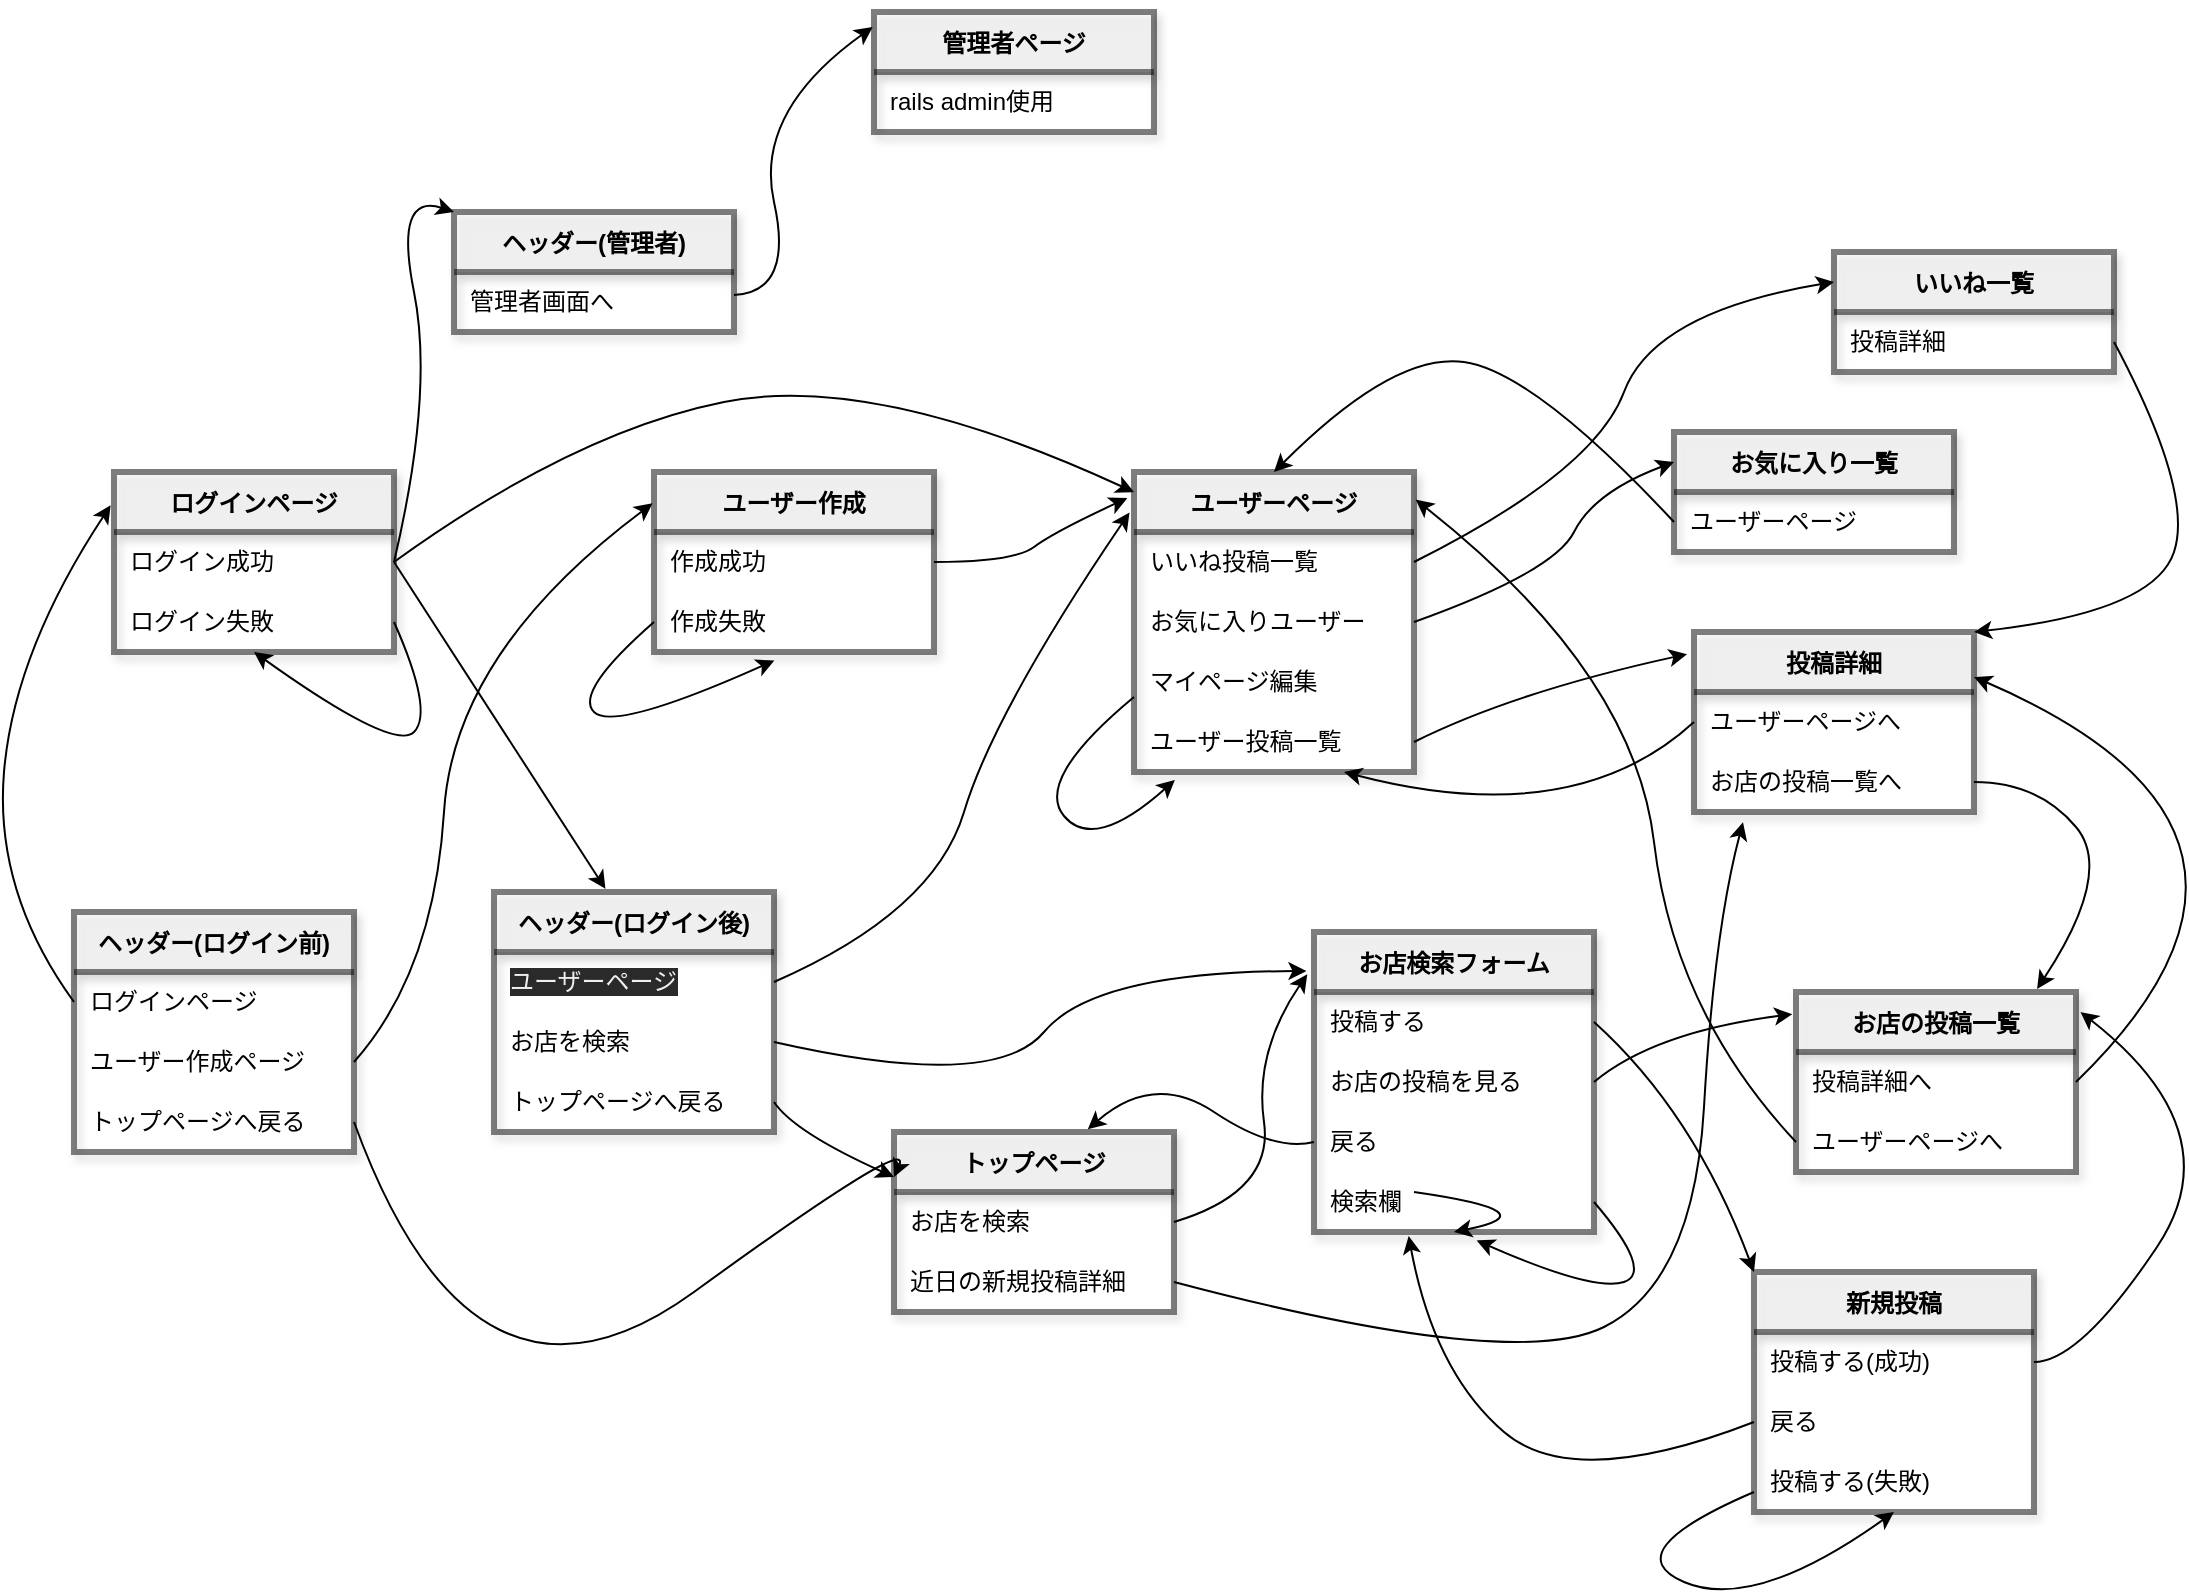 <mxfile>
    <diagram id="KDlteCoDvLKtCVD3Z4QJ" name="ページ1">
        <mxGraphModel dx="888" dy="1654" grid="1" gridSize="10" guides="1" tooltips="1" connect="1" arrows="1" fold="1" page="1" pageScale="1" pageWidth="827" pageHeight="1169" math="0" shadow="0">
            <root>
                <mxCell id="0"/>
                <mxCell id="1" parent="0"/>
                <mxCell id="116" value="トップページ" style="shape=table;startSize=30;container=1;collapsible=0;childLayout=tableLayout;fixedRows=1;rowLines=0;fontStyle=1;align=center;pointerEvents=1;shadow=1;strokeColor=default;strokeWidth=3;opacity=50;" parent="1" vertex="1">
                    <mxGeometry x="650" y="160" width="140" height="90" as="geometry"/>
                </mxCell>
                <mxCell id="227" style="shape=partialRectangle;html=1;whiteSpace=wrap;collapsible=0;dropTarget=0;pointerEvents=1;fillColor=none;top=0;left=0;bottom=0;right=0;points=[[0,0.5],[1,0.5]];portConstraint=eastwest;shadow=1;strokeColor=default;strokeWidth=3;opacity=50;" parent="116" vertex="1">
                    <mxGeometry y="30" width="140" height="30" as="geometry"/>
                </mxCell>
                <mxCell id="228" value="&lt;span&gt;お店を検索&lt;/span&gt;" style="shape=partialRectangle;html=1;whiteSpace=wrap;connectable=0;fillColor=none;top=0;left=0;bottom=0;right=0;align=left;spacingLeft=6;overflow=hidden;pointerEvents=1;shadow=1;strokeColor=default;strokeWidth=3;opacity=50;" parent="227" vertex="1">
                    <mxGeometry width="140" height="30" as="geometry">
                        <mxRectangle width="140" height="30" as="alternateBounds"/>
                    </mxGeometry>
                </mxCell>
                <mxCell id="123" value="" style="shape=partialRectangle;html=1;whiteSpace=wrap;collapsible=0;dropTarget=0;pointerEvents=1;fillColor=none;top=0;left=0;bottom=0;right=0;points=[[0,0.5],[1,0.5]];portConstraint=eastwest;shadow=1;strokeColor=default;strokeWidth=3;opacity=50;" parent="116" vertex="1">
                    <mxGeometry y="60" width="140" height="30" as="geometry"/>
                </mxCell>
                <mxCell id="125" value="近日の新規投稿詳細" style="shape=partialRectangle;html=1;whiteSpace=wrap;connectable=0;fillColor=none;top=0;left=0;bottom=0;right=0;align=left;spacingLeft=6;overflow=hidden;pointerEvents=1;shadow=1;strokeColor=default;strokeWidth=3;opacity=50;" parent="123" vertex="1">
                    <mxGeometry width="140" height="30" as="geometry">
                        <mxRectangle width="140" height="30" as="alternateBounds"/>
                    </mxGeometry>
                </mxCell>
                <mxCell id="158" value="ログインページ" style="shape=table;startSize=30;container=1;collapsible=0;childLayout=tableLayout;fixedRows=1;rowLines=0;fontStyle=1;align=center;pointerEvents=1;shadow=1;strokeColor=default;strokeWidth=3;opacity=50;" parent="1" vertex="1">
                    <mxGeometry x="260" y="-170" width="140" height="90" as="geometry"/>
                </mxCell>
                <mxCell id="159" value="" style="shape=partialRectangle;html=1;whiteSpace=wrap;collapsible=0;dropTarget=0;pointerEvents=1;fillColor=none;top=0;left=0;bottom=0;right=0;points=[[0,0.5],[1,0.5]];portConstraint=eastwest;shadow=1;strokeColor=default;strokeWidth=3;opacity=50;" parent="158" vertex="1">
                    <mxGeometry y="30" width="140" height="30" as="geometry"/>
                </mxCell>
                <mxCell id="160" value="ログイン成功" style="shape=partialRectangle;html=1;whiteSpace=wrap;connectable=0;fillColor=none;top=0;left=0;bottom=0;right=0;align=left;spacingLeft=6;overflow=hidden;pointerEvents=1;shadow=1;strokeColor=default;strokeWidth=3;perimeterSpacing=3;opacity=50;" parent="159" vertex="1">
                    <mxGeometry width="140" height="30" as="geometry">
                        <mxRectangle width="140" height="30" as="alternateBounds"/>
                    </mxGeometry>
                </mxCell>
                <mxCell id="161" value="" style="shape=partialRectangle;html=1;whiteSpace=wrap;collapsible=0;dropTarget=0;pointerEvents=1;fillColor=none;top=0;left=0;bottom=0;right=0;points=[[0,0.5],[1,0.5]];portConstraint=eastwest;shadow=1;strokeColor=default;strokeWidth=3;opacity=50;" parent="158" vertex="1">
                    <mxGeometry y="60" width="140" height="30" as="geometry"/>
                </mxCell>
                <mxCell id="162" value="ログイン失敗" style="shape=partialRectangle;html=1;whiteSpace=wrap;connectable=0;fillColor=none;top=0;left=0;bottom=0;right=0;align=left;spacingLeft=6;overflow=hidden;pointerEvents=1;shadow=1;strokeColor=default;strokeWidth=3;opacity=50;" parent="161" vertex="1">
                    <mxGeometry width="140" height="30" as="geometry">
                        <mxRectangle width="140" height="30" as="alternateBounds"/>
                    </mxGeometry>
                </mxCell>
                <mxCell id="217" value="" style="curved=1;endArrow=classic;html=1;entryX=0.5;entryY=1;entryDx=0;entryDy=0;exitX=1;exitY=0.5;exitDx=0;exitDy=0;" parent="158" source="161" target="158" edge="1">
                    <mxGeometry width="50" height="50" relative="1" as="geometry">
                        <mxPoint x="110" y="300" as="sourcePoint"/>
                        <mxPoint x="160" y="250" as="targetPoint"/>
                        <Array as="points">
                            <mxPoint x="160" y="120"/>
                            <mxPoint x="140" y="140"/>
                        </Array>
                    </mxGeometry>
                </mxCell>
                <mxCell id="167" value="ユーザー作成" style="shape=table;startSize=30;container=1;collapsible=0;childLayout=tableLayout;fixedRows=1;rowLines=0;fontStyle=1;align=center;pointerEvents=1;shadow=1;strokeColor=default;strokeWidth=3;opacity=50;" parent="1" vertex="1">
                    <mxGeometry x="530" y="-170" width="140" height="90" as="geometry"/>
                </mxCell>
                <mxCell id="168" value="" style="shape=partialRectangle;html=1;whiteSpace=wrap;collapsible=0;dropTarget=0;pointerEvents=1;fillColor=none;top=0;left=0;bottom=0;right=0;points=[[0,0.5],[1,0.5]];portConstraint=eastwest;shadow=1;strokeColor=default;strokeWidth=3;opacity=50;" parent="167" vertex="1">
                    <mxGeometry y="30" width="140" height="30" as="geometry"/>
                </mxCell>
                <mxCell id="169" value="作成成功" style="shape=partialRectangle;html=1;whiteSpace=wrap;connectable=0;fillColor=none;top=0;left=0;bottom=0;right=0;align=left;spacingLeft=6;overflow=hidden;pointerEvents=1;shadow=1;strokeColor=default;strokeWidth=3;perimeterSpacing=3;opacity=50;" parent="168" vertex="1">
                    <mxGeometry width="140" height="30" as="geometry">
                        <mxRectangle width="140" height="30" as="alternateBounds"/>
                    </mxGeometry>
                </mxCell>
                <mxCell id="170" value="" style="shape=partialRectangle;html=1;whiteSpace=wrap;collapsible=0;dropTarget=0;pointerEvents=1;fillColor=none;top=0;left=0;bottom=0;right=0;points=[[0,0.5],[1,0.5]];portConstraint=eastwest;shadow=1;strokeColor=default;strokeWidth=3;opacity=50;" parent="167" vertex="1">
                    <mxGeometry y="60" width="140" height="30" as="geometry"/>
                </mxCell>
                <mxCell id="171" value="作成失敗" style="shape=partialRectangle;html=1;whiteSpace=wrap;connectable=0;fillColor=none;top=0;left=0;bottom=0;right=0;align=left;spacingLeft=6;overflow=hidden;pointerEvents=1;shadow=1;strokeColor=default;strokeWidth=3;opacity=50;" parent="170" vertex="1">
                    <mxGeometry width="140" height="30" as="geometry">
                        <mxRectangle width="140" height="30" as="alternateBounds"/>
                    </mxGeometry>
                </mxCell>
                <mxCell id="218" value="" style="curved=1;endArrow=classic;html=1;exitX=0;exitY=0.5;exitDx=0;exitDy=0;entryX=0.43;entryY=1.141;entryDx=0;entryDy=0;entryPerimeter=0;" parent="167" source="170" target="170" edge="1">
                    <mxGeometry width="50" height="50" relative="1" as="geometry">
                        <mxPoint x="-200" y="75" as="sourcePoint"/>
                        <mxPoint x="80" y="100" as="targetPoint"/>
                        <Array as="points">
                            <mxPoint x="-40" y="110"/>
                            <mxPoint x="-20" y="130"/>
                        </Array>
                    </mxGeometry>
                </mxCell>
                <mxCell id="172" value="お店検索フォーム" style="shape=table;startSize=30;container=1;collapsible=0;childLayout=tableLayout;fixedRows=1;rowLines=0;fontStyle=1;align=center;pointerEvents=1;shadow=1;strokeColor=default;strokeWidth=3;opacity=50;" parent="1" vertex="1">
                    <mxGeometry x="860" y="60" width="140" height="150" as="geometry"/>
                </mxCell>
                <mxCell id="253" style="shape=partialRectangle;html=1;whiteSpace=wrap;collapsible=0;dropTarget=0;pointerEvents=1;fillColor=none;top=0;left=0;bottom=0;right=0;points=[[0,0.5],[1,0.5]];portConstraint=eastwest;shadow=1;strokeColor=default;strokeWidth=3;opacity=50;" parent="172" vertex="1">
                    <mxGeometry y="30" width="140" height="30" as="geometry"/>
                </mxCell>
                <mxCell id="254" value="投稿する" style="shape=partialRectangle;html=1;whiteSpace=wrap;connectable=0;fillColor=none;top=0;left=0;bottom=0;right=0;align=left;spacingLeft=6;overflow=hidden;pointerEvents=1;shadow=1;strokeColor=default;strokeWidth=3;perimeterSpacing=3;opacity=50;" parent="253" vertex="1">
                    <mxGeometry width="140" height="30" as="geometry">
                        <mxRectangle width="140" height="30" as="alternateBounds"/>
                    </mxGeometry>
                </mxCell>
                <mxCell id="173" value="" style="shape=partialRectangle;html=1;whiteSpace=wrap;collapsible=0;dropTarget=0;pointerEvents=1;fillColor=none;top=0;left=0;bottom=0;right=0;points=[[0,0.5],[1,0.5]];portConstraint=eastwest;shadow=1;strokeColor=default;strokeWidth=3;opacity=50;" parent="172" vertex="1">
                    <mxGeometry y="60" width="140" height="30" as="geometry"/>
                </mxCell>
                <mxCell id="174" value="お店の投稿を見る" style="shape=partialRectangle;html=1;whiteSpace=wrap;connectable=0;fillColor=none;top=0;left=0;bottom=0;right=0;align=left;spacingLeft=6;overflow=hidden;pointerEvents=1;shadow=1;strokeColor=default;strokeWidth=3;perimeterSpacing=3;opacity=50;" parent="173" vertex="1">
                    <mxGeometry width="140" height="30" as="geometry">
                        <mxRectangle width="140" height="30" as="alternateBounds"/>
                    </mxGeometry>
                </mxCell>
                <mxCell id="175" value="" style="shape=partialRectangle;html=1;whiteSpace=wrap;collapsible=0;dropTarget=0;pointerEvents=1;fillColor=none;top=0;left=0;bottom=0;right=0;points=[[0,0.5],[1,0.5]];portConstraint=eastwest;shadow=1;strokeColor=default;strokeWidth=3;opacity=50;" parent="172" vertex="1">
                    <mxGeometry y="90" width="140" height="30" as="geometry"/>
                </mxCell>
                <mxCell id="176" value="戻る" style="shape=partialRectangle;html=1;whiteSpace=wrap;connectable=0;fillColor=none;top=0;left=0;bottom=0;right=0;align=left;spacingLeft=6;overflow=hidden;pointerEvents=1;shadow=1;strokeColor=default;strokeWidth=3;opacity=50;" parent="175" vertex="1">
                    <mxGeometry width="140" height="30" as="geometry">
                        <mxRectangle width="140" height="30" as="alternateBounds"/>
                    </mxGeometry>
                </mxCell>
                <mxCell id="177" style="shape=partialRectangle;html=1;whiteSpace=wrap;collapsible=0;dropTarget=0;pointerEvents=1;fillColor=none;top=0;left=0;bottom=0;right=0;points=[[0,0.5],[1,0.5]];portConstraint=eastwest;shadow=1;strokeColor=default;strokeWidth=3;opacity=50;" parent="172" vertex="1">
                    <mxGeometry y="120" width="140" height="30" as="geometry"/>
                </mxCell>
                <mxCell id="178" value="検索欄" style="shape=partialRectangle;html=1;whiteSpace=wrap;connectable=0;fillColor=none;top=0;left=0;bottom=0;right=0;align=left;spacingLeft=6;overflow=hidden;pointerEvents=1;shadow=1;strokeColor=default;strokeWidth=3;opacity=50;" parent="177" vertex="1">
                    <mxGeometry width="140" height="30" as="geometry">
                        <mxRectangle width="140" height="30" as="alternateBounds"/>
                    </mxGeometry>
                </mxCell>
                <mxCell id="236" value="" style="curved=1;endArrow=classic;html=1;exitX=1;exitY=0.5;exitDx=0;exitDy=0;entryX=0.581;entryY=1.141;entryDx=0;entryDy=0;entryPerimeter=0;" parent="172" source="177" target="177" edge="1">
                    <mxGeometry width="50" height="50" relative="1" as="geometry">
                        <mxPoint x="100" y="200" as="sourcePoint"/>
                        <mxPoint x="150" y="150" as="targetPoint"/>
                        <Array as="points">
                            <mxPoint x="170" y="170"/>
                            <mxPoint x="140" y="180"/>
                        </Array>
                    </mxGeometry>
                </mxCell>
                <mxCell id="179" value="ヘッダー(ログイン前)" style="shape=table;startSize=30;container=1;collapsible=0;childLayout=tableLayout;fixedRows=1;rowLines=0;fontStyle=1;align=center;pointerEvents=1;shadow=1;strokeColor=default;strokeWidth=3;opacity=50;" parent="1" vertex="1">
                    <mxGeometry x="240" y="50" width="140" height="120" as="geometry"/>
                </mxCell>
                <mxCell id="180" value="" style="shape=partialRectangle;html=1;whiteSpace=wrap;collapsible=0;dropTarget=0;pointerEvents=1;fillColor=none;top=0;left=0;bottom=0;right=0;points=[[0,0.5],[1,0.5]];portConstraint=eastwest;shadow=1;strokeColor=default;strokeWidth=3;opacity=50;" parent="179" vertex="1">
                    <mxGeometry y="30" width="140" height="30" as="geometry"/>
                </mxCell>
                <mxCell id="181" value="ログインページ" style="shape=partialRectangle;html=1;whiteSpace=wrap;connectable=0;fillColor=none;top=0;left=0;bottom=0;right=0;align=left;spacingLeft=6;overflow=hidden;pointerEvents=1;shadow=1;strokeColor=default;strokeWidth=3;perimeterSpacing=3;opacity=50;" parent="180" vertex="1">
                    <mxGeometry width="140" height="30" as="geometry">
                        <mxRectangle width="140" height="30" as="alternateBounds"/>
                    </mxGeometry>
                </mxCell>
                <mxCell id="182" value="" style="shape=partialRectangle;html=1;whiteSpace=wrap;collapsible=0;dropTarget=0;pointerEvents=1;fillColor=none;top=0;left=0;bottom=0;right=0;points=[[0,0.5],[1,0.5]];portConstraint=eastwest;shadow=1;strokeColor=default;strokeWidth=3;opacity=50;" parent="179" vertex="1">
                    <mxGeometry y="60" width="140" height="30" as="geometry"/>
                </mxCell>
                <mxCell id="183" value="ユーザー作成ページ" style="shape=partialRectangle;html=1;whiteSpace=wrap;connectable=0;fillColor=none;top=0;left=0;bottom=0;right=0;align=left;spacingLeft=6;overflow=hidden;pointerEvents=1;shadow=1;strokeColor=default;strokeWidth=3;opacity=50;" parent="182" vertex="1">
                    <mxGeometry width="140" height="30" as="geometry">
                        <mxRectangle width="140" height="30" as="alternateBounds"/>
                    </mxGeometry>
                </mxCell>
                <mxCell id="188" style="shape=partialRectangle;html=1;whiteSpace=wrap;collapsible=0;dropTarget=0;pointerEvents=1;fillColor=none;top=0;left=0;bottom=0;right=0;points=[[0,0.5],[1,0.5]];portConstraint=eastwest;shadow=1;strokeColor=default;strokeWidth=3;opacity=50;" parent="179" vertex="1">
                    <mxGeometry y="90" width="140" height="30" as="geometry"/>
                </mxCell>
                <mxCell id="189" value="トップページへ戻る" style="shape=partialRectangle;html=1;whiteSpace=wrap;connectable=0;fillColor=none;top=0;left=0;bottom=0;right=0;align=left;spacingLeft=6;overflow=hidden;pointerEvents=1;shadow=1;strokeColor=default;strokeWidth=3;opacity=50;" parent="188" vertex="1">
                    <mxGeometry width="140" height="30" as="geometry">
                        <mxRectangle width="140" height="30" as="alternateBounds"/>
                    </mxGeometry>
                </mxCell>
                <mxCell id="195" value="ヘッダー(ログイン後)" style="shape=table;startSize=30;container=1;collapsible=0;childLayout=tableLayout;fixedRows=1;rowLines=0;fontStyle=1;align=center;pointerEvents=1;shadow=1;strokeColor=default;strokeWidth=3;opacity=50;" parent="1" vertex="1">
                    <mxGeometry x="450" y="40" width="140" height="120" as="geometry"/>
                </mxCell>
                <mxCell id="230" style="shape=partialRectangle;html=1;whiteSpace=wrap;collapsible=0;dropTarget=0;pointerEvents=1;fillColor=none;top=0;left=0;bottom=0;right=0;points=[[0,0.5],[1,0.5]];portConstraint=eastwest;shadow=1;strokeColor=default;strokeWidth=3;opacity=50;" parent="195" vertex="1">
                    <mxGeometry y="30" width="140" height="30" as="geometry"/>
                </mxCell>
                <mxCell id="231" value="&lt;meta charset=&quot;utf-8&quot;&gt;&lt;span style=&quot;color: rgb(240, 240, 240); font-family: helvetica; font-size: 12px; font-style: normal; font-weight: 400; letter-spacing: normal; text-align: left; text-indent: 0px; text-transform: none; word-spacing: 0px; background-color: rgb(42, 42, 42); display: inline; float: none;&quot;&gt;ユーザーページ&lt;/span&gt;" style="shape=partialRectangle;html=1;whiteSpace=wrap;connectable=0;fillColor=none;top=0;left=0;bottom=0;right=0;align=left;spacingLeft=6;overflow=hidden;pointerEvents=1;shadow=1;strokeColor=default;strokeWidth=3;perimeterSpacing=3;opacity=50;" parent="230" vertex="1">
                    <mxGeometry width="140" height="30" as="geometry">
                        <mxRectangle width="140" height="30" as="alternateBounds"/>
                    </mxGeometry>
                </mxCell>
                <mxCell id="196" value="" style="shape=partialRectangle;html=1;whiteSpace=wrap;collapsible=0;dropTarget=0;pointerEvents=1;fillColor=none;top=0;left=0;bottom=0;right=0;points=[[0,0.5],[1,0.5]];portConstraint=eastwest;shadow=1;strokeColor=default;strokeWidth=3;opacity=50;" parent="195" vertex="1">
                    <mxGeometry y="60" width="140" height="30" as="geometry"/>
                </mxCell>
                <mxCell id="197" value="お店を検索" style="shape=partialRectangle;html=1;whiteSpace=wrap;connectable=0;fillColor=none;top=0;left=0;bottom=0;right=0;align=left;spacingLeft=6;overflow=hidden;pointerEvents=1;shadow=1;strokeColor=default;strokeWidth=3;perimeterSpacing=3;opacity=50;" parent="196" vertex="1">
                    <mxGeometry width="140" height="30" as="geometry">
                        <mxRectangle width="140" height="30" as="alternateBounds"/>
                    </mxGeometry>
                </mxCell>
                <mxCell id="200" style="shape=partialRectangle;html=1;whiteSpace=wrap;collapsible=0;dropTarget=0;pointerEvents=1;fillColor=none;top=0;left=0;bottom=0;right=0;points=[[0,0.5],[1,0.5]];portConstraint=eastwest;shadow=1;strokeColor=default;strokeWidth=3;opacity=50;" parent="195" vertex="1">
                    <mxGeometry y="90" width="140" height="30" as="geometry"/>
                </mxCell>
                <mxCell id="201" value="トップページへ戻る" style="shape=partialRectangle;html=1;whiteSpace=wrap;connectable=0;fillColor=none;top=0;left=0;bottom=0;right=0;align=left;spacingLeft=6;overflow=hidden;pointerEvents=1;shadow=1;strokeColor=default;strokeWidth=3;opacity=50;" parent="200" vertex="1">
                    <mxGeometry width="140" height="30" as="geometry">
                        <mxRectangle width="140" height="30" as="alternateBounds"/>
                    </mxGeometry>
                </mxCell>
                <mxCell id="202" value="ヘッダー(管理者)" style="shape=table;startSize=30;container=1;collapsible=0;childLayout=tableLayout;fixedRows=1;rowLines=0;fontStyle=1;align=center;pointerEvents=1;shadow=1;strokeColor=default;strokeWidth=3;opacity=50;" parent="1" vertex="1">
                    <mxGeometry x="430" y="-300" width="140" height="60" as="geometry"/>
                </mxCell>
                <mxCell id="203" value="" style="shape=partialRectangle;html=1;whiteSpace=wrap;collapsible=0;dropTarget=0;pointerEvents=1;fillColor=none;top=0;left=0;bottom=0;right=0;points=[[0,0.5],[1,0.5]];portConstraint=eastwest;shadow=1;strokeColor=default;strokeWidth=3;opacity=50;" parent="202" vertex="1">
                    <mxGeometry y="30" width="140" height="30" as="geometry"/>
                </mxCell>
                <mxCell id="204" value="管理者画面へ" style="shape=partialRectangle;html=1;whiteSpace=wrap;connectable=0;fillColor=none;top=0;left=0;bottom=0;right=0;align=left;spacingLeft=6;overflow=hidden;pointerEvents=1;shadow=1;strokeColor=default;strokeWidth=3;perimeterSpacing=3;opacity=50;" parent="203" vertex="1">
                    <mxGeometry width="140" height="30" as="geometry">
                        <mxRectangle width="140" height="30" as="alternateBounds"/>
                    </mxGeometry>
                </mxCell>
                <mxCell id="214" value="" style="curved=1;endArrow=classic;html=1;exitX=0;exitY=0.5;exitDx=0;exitDy=0;entryX=-0.012;entryY=0.185;entryDx=0;entryDy=0;entryPerimeter=0;" parent="1" source="180" target="158" edge="1">
                    <mxGeometry width="50" height="50" relative="1" as="geometry">
                        <mxPoint x="370" y="130" as="sourcePoint"/>
                        <mxPoint x="420" y="80" as="targetPoint"/>
                        <Array as="points">
                            <mxPoint x="200" y="40"/>
                            <mxPoint x="210" y="-80"/>
                        </Array>
                    </mxGeometry>
                </mxCell>
                <mxCell id="215" value="" style="curved=1;endArrow=classic;html=1;exitX=1;exitY=0.5;exitDx=0;exitDy=0;entryX=-0.005;entryY=0.174;entryDx=0;entryDy=0;entryPerimeter=0;" parent="1" source="182" target="167" edge="1">
                    <mxGeometry width="50" height="50" relative="1" as="geometry">
                        <mxPoint x="370" y="130" as="sourcePoint"/>
                        <mxPoint x="420" y="80" as="targetPoint"/>
                        <Array as="points">
                            <mxPoint x="420" y="80"/>
                            <mxPoint x="430" y="-80"/>
                        </Array>
                    </mxGeometry>
                </mxCell>
                <mxCell id="216" value="" style="curved=1;endArrow=classic;html=1;exitX=1;exitY=0.5;exitDx=0;exitDy=0;entryX=0;entryY=0.067;entryDx=0;entryDy=0;entryPerimeter=0;" parent="1" source="158" target="237" edge="1">
                    <mxGeometry width="50" height="50" relative="1" as="geometry">
                        <mxPoint x="370" y="130" as="sourcePoint"/>
                        <mxPoint x="520" y="30" as="targetPoint"/>
                        <Array as="points">
                            <mxPoint x="490" y="-190"/>
                            <mxPoint x="640" y="-220"/>
                        </Array>
                    </mxGeometry>
                </mxCell>
                <mxCell id="219" value="" style="curved=1;endArrow=classic;html=1;exitX=1;exitY=0.5;exitDx=0;exitDy=0;entryX=0;entryY=0.25;entryDx=0;entryDy=0;" parent="1" source="188" target="116" edge="1">
                    <mxGeometry width="50" height="50" relative="1" as="geometry">
                        <mxPoint x="600" y="120" as="sourcePoint"/>
                        <mxPoint x="650" y="70" as="targetPoint"/>
                        <Array as="points">
                            <mxPoint x="440" y="320"/>
                            <mxPoint x="660" y="160"/>
                        </Array>
                    </mxGeometry>
                </mxCell>
                <mxCell id="220" value="" style="curved=1;endArrow=classic;html=1;exitX=1;exitY=0.5;exitDx=0;exitDy=0;entryX=0;entryY=0.25;entryDx=0;entryDy=0;" parent="1" source="200" target="116" edge="1">
                    <mxGeometry width="50" height="50" relative="1" as="geometry">
                        <mxPoint x="690" y="120" as="sourcePoint"/>
                        <mxPoint x="740" y="70" as="targetPoint"/>
                        <Array as="points">
                            <mxPoint x="600" y="160"/>
                        </Array>
                    </mxGeometry>
                </mxCell>
                <mxCell id="221" value="" style="curved=1;endArrow=classic;html=1;exitX=1;exitY=0.5;exitDx=0;exitDy=0;entryX=0;entryY=0;entryDx=0;entryDy=0;" parent="1" source="158" target="202" edge="1">
                    <mxGeometry width="50" height="50" relative="1" as="geometry">
                        <mxPoint x="760" y="-190" as="sourcePoint"/>
                        <mxPoint x="810" y="-240" as="targetPoint"/>
                        <Array as="points">
                            <mxPoint x="420" y="-210"/>
                            <mxPoint x="400" y="-310"/>
                        </Array>
                    </mxGeometry>
                </mxCell>
                <mxCell id="223" value="" style="curved=1;endArrow=classic;html=1;entryX=0.5;entryY=1;entryDx=0;entryDy=0;exitX=1;exitY=0.5;exitDx=0;exitDy=0;" parent="1" target="172" edge="1">
                    <mxGeometry width="50" height="50" relative="1" as="geometry">
                        <mxPoint x="910" y="190" as="sourcePoint"/>
                        <mxPoint x="850" y="180" as="targetPoint"/>
                        <Array as="points">
                            <mxPoint x="980" y="200"/>
                        </Array>
                    </mxGeometry>
                </mxCell>
                <mxCell id="233" value="" style="curved=1;endArrow=classic;html=1;exitX=1;exitY=0.5;exitDx=0;exitDy=0;entryX=-0.027;entryY=0.13;entryDx=0;entryDy=0;entryPerimeter=0;" parent="1" source="196" target="172" edge="1">
                    <mxGeometry width="50" height="50" relative="1" as="geometry">
                        <mxPoint x="630" y="160" as="sourcePoint"/>
                        <mxPoint x="680" y="110" as="targetPoint"/>
                        <Array as="points">
                            <mxPoint x="700" y="140"/>
                            <mxPoint x="750" y="80"/>
                        </Array>
                    </mxGeometry>
                </mxCell>
                <mxCell id="235" value="" style="curved=1;endArrow=classic;html=1;exitX=1;exitY=0.5;exitDx=0;exitDy=0;entryX=-0.024;entryY=0.141;entryDx=0;entryDy=0;entryPerimeter=0;" parent="1" source="116" target="172" edge="1">
                    <mxGeometry width="50" height="50" relative="1" as="geometry">
                        <mxPoint x="900" y="160" as="sourcePoint"/>
                        <mxPoint x="950" y="110" as="targetPoint"/>
                        <Array as="points">
                            <mxPoint x="840" y="190"/>
                            <mxPoint x="830" y="120"/>
                        </Array>
                    </mxGeometry>
                </mxCell>
                <mxCell id="237" value="ユーザーページ" style="shape=table;startSize=30;container=1;collapsible=0;childLayout=tableLayout;fixedRows=1;rowLines=0;fontStyle=1;align=center;pointerEvents=1;shadow=1;strokeColor=default;strokeWidth=3;opacity=50;" parent="1" vertex="1">
                    <mxGeometry x="770" y="-170" width="140" height="150" as="geometry"/>
                </mxCell>
                <mxCell id="240" value="" style="shape=partialRectangle;html=1;whiteSpace=wrap;collapsible=0;dropTarget=0;pointerEvents=1;fillColor=none;top=0;left=0;bottom=0;right=0;points=[[0,0.5],[1,0.5]];portConstraint=eastwest;shadow=1;strokeColor=default;strokeWidth=3;opacity=50;" parent="237" vertex="1">
                    <mxGeometry y="30" width="140" height="30" as="geometry"/>
                </mxCell>
                <mxCell id="241" value="いいね投稿一覧" style="shape=partialRectangle;html=1;whiteSpace=wrap;connectable=0;fillColor=none;top=0;left=0;bottom=0;right=0;align=left;spacingLeft=6;overflow=hidden;pointerEvents=1;shadow=1;strokeColor=default;strokeWidth=3;opacity=50;" parent="240" vertex="1">
                    <mxGeometry width="140" height="30" as="geometry">
                        <mxRectangle width="140" height="30" as="alternateBounds"/>
                    </mxGeometry>
                </mxCell>
                <mxCell id="242" style="shape=partialRectangle;html=1;whiteSpace=wrap;collapsible=0;dropTarget=0;pointerEvents=1;fillColor=none;top=0;left=0;bottom=0;right=0;points=[[0,0.5],[1,0.5]];portConstraint=eastwest;shadow=1;strokeColor=default;strokeWidth=3;opacity=50;" parent="237" vertex="1">
                    <mxGeometry y="60" width="140" height="30" as="geometry"/>
                </mxCell>
                <mxCell id="243" value="お気に入りユーザー" style="shape=partialRectangle;html=1;whiteSpace=wrap;connectable=0;fillColor=none;top=0;left=0;bottom=0;right=0;align=left;spacingLeft=6;overflow=hidden;pointerEvents=1;shadow=1;strokeColor=default;strokeWidth=3;opacity=50;" parent="242" vertex="1">
                    <mxGeometry width="140" height="30" as="geometry">
                        <mxRectangle width="140" height="30" as="alternateBounds"/>
                    </mxGeometry>
                </mxCell>
                <mxCell id="245" style="shape=partialRectangle;html=1;whiteSpace=wrap;collapsible=0;dropTarget=0;pointerEvents=1;fillColor=none;top=0;left=0;bottom=0;right=0;points=[[0,0.5],[1,0.5]];portConstraint=eastwest;shadow=1;strokeColor=default;strokeWidth=3;opacity=50;" parent="237" vertex="1">
                    <mxGeometry y="90" width="140" height="30" as="geometry"/>
                </mxCell>
                <mxCell id="246" value="マイページ編集" style="shape=partialRectangle;html=1;whiteSpace=wrap;connectable=0;fillColor=none;top=0;left=0;bottom=0;right=0;align=left;spacingLeft=6;overflow=hidden;pointerEvents=1;shadow=1;strokeColor=default;strokeWidth=3;opacity=50;" parent="245" vertex="1">
                    <mxGeometry width="140" height="30" as="geometry">
                        <mxRectangle width="140" height="30" as="alternateBounds"/>
                    </mxGeometry>
                </mxCell>
                <mxCell id="255" style="shape=partialRectangle;html=1;whiteSpace=wrap;collapsible=0;dropTarget=0;pointerEvents=1;fillColor=none;top=0;left=0;bottom=0;right=0;points=[[0,0.5],[1,0.5]];portConstraint=eastwest;shadow=1;strokeColor=default;strokeWidth=3;opacity=50;" parent="237" vertex="1">
                    <mxGeometry y="120" width="140" height="30" as="geometry"/>
                </mxCell>
                <mxCell id="256" value="&lt;span&gt;ユーザー投稿一覧&lt;/span&gt;" style="shape=partialRectangle;html=1;whiteSpace=wrap;connectable=0;fillColor=none;top=0;left=0;bottom=0;right=0;align=left;spacingLeft=6;overflow=hidden;pointerEvents=1;shadow=1;strokeColor=default;strokeWidth=3;opacity=50;" parent="255" vertex="1">
                    <mxGeometry width="140" height="30" as="geometry">
                        <mxRectangle width="140" height="30" as="alternateBounds"/>
                    </mxGeometry>
                </mxCell>
                <mxCell id="277" value="" style="curved=1;endArrow=classic;html=1;exitX=0;exitY=0.75;exitDx=0;exitDy=0;entryX=0.146;entryY=1.133;entryDx=0;entryDy=0;entryPerimeter=0;" parent="237" source="237" target="255" edge="1">
                    <mxGeometry width="50" height="50" relative="1" as="geometry">
                        <mxPoint x="-50" y="250" as="sourcePoint"/>
                        <mxPoint y="200" as="targetPoint"/>
                        <Array as="points">
                            <mxPoint x="-50" y="154"/>
                            <mxPoint x="-20" y="190"/>
                        </Array>
                    </mxGeometry>
                </mxCell>
                <mxCell id="247" value="" style="curved=1;endArrow=classic;html=1;exitX=1;exitY=0.5;exitDx=0;exitDy=0;entryX=-0.024;entryY=0.087;entryDx=0;entryDy=0;entryPerimeter=0;" parent="1" source="168" target="237" edge="1">
                    <mxGeometry width="50" height="50" relative="1" as="geometry">
                        <mxPoint x="820" y="-30" as="sourcePoint"/>
                        <mxPoint x="870" y="-80" as="targetPoint"/>
                        <Array as="points">
                            <mxPoint x="710" y="-125"/>
                            <mxPoint x="730" y="-140"/>
                        </Array>
                    </mxGeometry>
                </mxCell>
                <mxCell id="248" value="" style="curved=1;endArrow=classic;html=1;exitX=0;exitY=0.5;exitDx=0;exitDy=0;entryX=0.692;entryY=-0.015;entryDx=0;entryDy=0;entryPerimeter=0;" parent="1" source="175" target="116" edge="1">
                    <mxGeometry width="50" height="50" relative="1" as="geometry">
                        <mxPoint x="910" y="110" as="sourcePoint"/>
                        <mxPoint x="960" y="60" as="targetPoint"/>
                        <Array as="points">
                            <mxPoint x="840" y="170"/>
                            <mxPoint x="780" y="130"/>
                        </Array>
                    </mxGeometry>
                </mxCell>
                <mxCell id="249" value="" style="curved=1;endArrow=classic;html=1;exitX=1;exitY=0.5;exitDx=0;exitDy=0;entryX=-0.016;entryY=0.135;entryDx=0;entryDy=0;entryPerimeter=0;" parent="1" source="230" target="237" edge="1">
                    <mxGeometry width="50" height="50" relative="1" as="geometry">
                        <mxPoint x="830" y="60" as="sourcePoint"/>
                        <mxPoint x="880" y="10" as="targetPoint"/>
                        <Array as="points">
                            <mxPoint x="670" y="50"/>
                            <mxPoint x="700" y="-50"/>
                        </Array>
                    </mxGeometry>
                </mxCell>
                <mxCell id="252" value="" style="endArrow=classic;html=1;exitX=1;exitY=0.5;exitDx=0;exitDy=0;entryX=0.398;entryY=-0.013;entryDx=0;entryDy=0;entryPerimeter=0;" parent="1" source="159" target="195" edge="1">
                    <mxGeometry width="50" height="50" relative="1" as="geometry">
                        <mxPoint x="480" y="-40" as="sourcePoint"/>
                        <mxPoint x="530" y="-90" as="targetPoint"/>
                    </mxGeometry>
                </mxCell>
                <mxCell id="257" value="いいね一覧" style="shape=table;startSize=30;container=1;collapsible=0;childLayout=tableLayout;fixedRows=1;rowLines=0;fontStyle=1;align=center;pointerEvents=1;shadow=1;strokeColor=default;strokeWidth=3;opacity=50;" parent="1" vertex="1">
                    <mxGeometry x="1120" y="-280" width="140" height="60" as="geometry"/>
                </mxCell>
                <mxCell id="258" value="" style="shape=partialRectangle;html=1;whiteSpace=wrap;collapsible=0;dropTarget=0;pointerEvents=1;fillColor=none;top=0;left=0;bottom=0;right=0;points=[[0,0.5],[1,0.5]];portConstraint=eastwest;shadow=1;strokeColor=default;strokeWidth=3;opacity=50;" parent="257" vertex="1">
                    <mxGeometry y="30" width="140" height="30" as="geometry"/>
                </mxCell>
                <mxCell id="259" value="投稿詳細" style="shape=partialRectangle;html=1;whiteSpace=wrap;connectable=0;fillColor=none;top=0;left=0;bottom=0;right=0;align=left;spacingLeft=6;overflow=hidden;pointerEvents=1;shadow=1;strokeColor=default;strokeWidth=3;perimeterSpacing=3;opacity=50;" parent="258" vertex="1">
                    <mxGeometry width="140" height="30" as="geometry">
                        <mxRectangle width="140" height="30" as="alternateBounds"/>
                    </mxGeometry>
                </mxCell>
                <mxCell id="260" value="お気に入り一覧" style="shape=table;startSize=30;container=1;collapsible=0;childLayout=tableLayout;fixedRows=1;rowLines=0;fontStyle=1;align=center;pointerEvents=1;shadow=1;strokeColor=default;strokeWidth=3;opacity=50;" parent="1" vertex="1">
                    <mxGeometry x="1040" y="-190" width="140" height="60" as="geometry"/>
                </mxCell>
                <mxCell id="261" value="" style="shape=partialRectangle;html=1;whiteSpace=wrap;collapsible=0;dropTarget=0;pointerEvents=1;fillColor=none;top=0;left=0;bottom=0;right=0;points=[[0,0.5],[1,0.5]];portConstraint=eastwest;shadow=1;strokeColor=default;strokeWidth=3;opacity=50;" parent="260" vertex="1">
                    <mxGeometry y="30" width="140" height="30" as="geometry"/>
                </mxCell>
                <mxCell id="262" value="ユーザーページ" style="shape=partialRectangle;html=1;whiteSpace=wrap;connectable=0;fillColor=none;top=0;left=0;bottom=0;right=0;align=left;spacingLeft=6;overflow=hidden;pointerEvents=1;shadow=1;strokeColor=default;strokeWidth=3;perimeterSpacing=3;opacity=50;" parent="261" vertex="1">
                    <mxGeometry width="140" height="30" as="geometry">
                        <mxRectangle width="140" height="30" as="alternateBounds"/>
                    </mxGeometry>
                </mxCell>
                <mxCell id="264" value="" style="curved=1;endArrow=classic;html=1;exitX=1;exitY=0.5;exitDx=0;exitDy=0;entryX=0;entryY=0.25;entryDx=0;entryDy=0;" parent="1" source="240" target="257" edge="1">
                    <mxGeometry width="50" height="50" relative="1" as="geometry">
                        <mxPoint x="1170" y="-190" as="sourcePoint"/>
                        <mxPoint x="1220" y="-240" as="targetPoint"/>
                        <Array as="points">
                            <mxPoint x="1000" y="-170"/>
                            <mxPoint x="1030" y="-250"/>
                        </Array>
                    </mxGeometry>
                </mxCell>
                <mxCell id="265" value="" style="curved=1;endArrow=classic;html=1;exitX=1;exitY=0.5;exitDx=0;exitDy=0;entryX=0;entryY=0.25;entryDx=0;entryDy=0;" parent="1" source="237" target="260" edge="1">
                    <mxGeometry width="50" height="50" relative="1" as="geometry">
                        <mxPoint x="1170" y="-190" as="sourcePoint"/>
                        <mxPoint x="1220" y="-240" as="targetPoint"/>
                        <Array as="points">
                            <mxPoint x="980" y="-120"/>
                            <mxPoint x="1000" y="-160"/>
                        </Array>
                    </mxGeometry>
                </mxCell>
                <mxCell id="267" value="" style="curved=1;endArrow=classic;html=1;exitX=0;exitY=0.5;exitDx=0;exitDy=0;entryX=0.5;entryY=0;entryDx=0;entryDy=0;" parent="1" source="261" target="237" edge="1">
                    <mxGeometry width="50" height="50" relative="1" as="geometry">
                        <mxPoint x="1170" y="-50" as="sourcePoint"/>
                        <mxPoint x="1220" y="-100" as="targetPoint"/>
                        <Array as="points">
                            <mxPoint x="970" y="-220"/>
                            <mxPoint x="900" y="-230"/>
                        </Array>
                    </mxGeometry>
                </mxCell>
                <mxCell id="268" value="投稿詳細" style="shape=table;startSize=30;container=1;collapsible=0;childLayout=tableLayout;fixedRows=1;rowLines=0;fontStyle=1;align=center;pointerEvents=1;shadow=1;strokeColor=default;strokeWidth=3;opacity=50;" parent="1" vertex="1">
                    <mxGeometry x="1050" y="-90" width="140" height="90" as="geometry"/>
                </mxCell>
                <mxCell id="269" style="shape=partialRectangle;html=1;whiteSpace=wrap;collapsible=0;dropTarget=0;pointerEvents=1;fillColor=none;top=0;left=0;bottom=0;right=0;points=[[0,0.5],[1,0.5]];portConstraint=eastwest;shadow=1;strokeColor=default;strokeWidth=3;opacity=50;" parent="268" vertex="1">
                    <mxGeometry y="30" width="140" height="30" as="geometry"/>
                </mxCell>
                <mxCell id="270" value="&lt;span&gt;ユーザーページへ&lt;/span&gt;" style="shape=partialRectangle;html=1;whiteSpace=wrap;connectable=0;fillColor=none;top=0;left=0;bottom=0;right=0;align=left;spacingLeft=6;overflow=hidden;pointerEvents=1;shadow=1;strokeColor=default;strokeWidth=3;opacity=50;" parent="269" vertex="1">
                    <mxGeometry width="140" height="30" as="geometry">
                        <mxRectangle width="140" height="30" as="alternateBounds"/>
                    </mxGeometry>
                </mxCell>
                <mxCell id="271" value="" style="shape=partialRectangle;html=1;whiteSpace=wrap;collapsible=0;dropTarget=0;pointerEvents=1;fillColor=none;top=0;left=0;bottom=0;right=0;points=[[0,0.5],[1,0.5]];portConstraint=eastwest;shadow=1;strokeColor=default;strokeWidth=3;opacity=50;" parent="268" vertex="1">
                    <mxGeometry y="60" width="140" height="30" as="geometry"/>
                </mxCell>
                <mxCell id="272" value="お店の投稿一覧へ" style="shape=partialRectangle;html=1;whiteSpace=wrap;connectable=0;fillColor=none;top=0;left=0;bottom=0;right=0;align=left;spacingLeft=6;overflow=hidden;pointerEvents=1;shadow=1;strokeColor=default;strokeWidth=3;opacity=50;" parent="271" vertex="1">
                    <mxGeometry width="140" height="30" as="geometry">
                        <mxRectangle width="140" height="30" as="alternateBounds"/>
                    </mxGeometry>
                </mxCell>
                <mxCell id="273" value="" style="curved=1;endArrow=classic;html=1;exitX=1;exitY=0.5;exitDx=0;exitDy=0;entryX=0.175;entryY=1.17;entryDx=0;entryDy=0;entryPerimeter=0;" parent="1" source="123" target="271" edge="1">
                    <mxGeometry width="50" height="50" relative="1" as="geometry">
                        <mxPoint x="1030" y="300" as="sourcePoint"/>
                        <mxPoint x="1190" y="-20" as="targetPoint"/>
                        <Array as="points">
                            <mxPoint x="960" y="280"/>
                            <mxPoint x="1050" y="235"/>
                            <mxPoint x="1060" y="60"/>
                        </Array>
                    </mxGeometry>
                </mxCell>
                <mxCell id="275" value="" style="curved=1;endArrow=classic;html=1;exitX=1;exitY=0.5;exitDx=0;exitDy=0;entryX=-0.025;entryY=0.123;entryDx=0;entryDy=0;entryPerimeter=0;" parent="1" source="255" target="268" edge="1">
                    <mxGeometry width="50" height="50" relative="1" as="geometry">
                        <mxPoint x="1200" y="60" as="sourcePoint"/>
                        <mxPoint x="1250" y="10" as="targetPoint"/>
                        <Array as="points">
                            <mxPoint x="960" y="-60"/>
                        </Array>
                    </mxGeometry>
                </mxCell>
                <mxCell id="276" value="" style="curved=1;endArrow=classic;html=1;exitX=0;exitY=0.5;exitDx=0;exitDy=0;entryX=0.75;entryY=1;entryDx=0;entryDy=0;" parent="1" source="268" target="237" edge="1">
                    <mxGeometry width="50" height="50" relative="1" as="geometry">
                        <mxPoint x="1200" y="80" as="sourcePoint"/>
                        <mxPoint x="1250" y="30" as="targetPoint"/>
                        <Array as="points">
                            <mxPoint x="990" y="10"/>
                        </Array>
                    </mxGeometry>
                </mxCell>
                <mxCell id="278" value="お店の投稿一覧" style="shape=table;startSize=30;container=1;collapsible=0;childLayout=tableLayout;fixedRows=1;rowLines=0;fontStyle=1;align=center;pointerEvents=1;shadow=1;strokeColor=default;strokeWidth=3;opacity=50;" parent="1" vertex="1">
                    <mxGeometry x="1101" y="90" width="140" height="90" as="geometry"/>
                </mxCell>
                <mxCell id="279" style="shape=partialRectangle;html=1;whiteSpace=wrap;collapsible=0;dropTarget=0;pointerEvents=1;fillColor=none;top=0;left=0;bottom=0;right=0;points=[[0,0.5],[1,0.5]];portConstraint=eastwest;shadow=1;strokeColor=default;strokeWidth=3;opacity=50;" parent="278" vertex="1">
                    <mxGeometry y="30" width="140" height="30" as="geometry"/>
                </mxCell>
                <mxCell id="280" value="&lt;span&gt;投稿詳細へ&lt;/span&gt;" style="shape=partialRectangle;html=1;whiteSpace=wrap;connectable=0;fillColor=none;top=0;left=0;bottom=0;right=0;align=left;spacingLeft=6;overflow=hidden;pointerEvents=1;shadow=1;strokeColor=default;strokeWidth=3;opacity=50;" parent="279" vertex="1">
                    <mxGeometry width="140" height="30" as="geometry">
                        <mxRectangle width="140" height="30" as="alternateBounds"/>
                    </mxGeometry>
                </mxCell>
                <mxCell id="281" value="" style="shape=partialRectangle;html=1;whiteSpace=wrap;collapsible=0;dropTarget=0;pointerEvents=1;fillColor=none;top=0;left=0;bottom=0;right=0;points=[[0,0.5],[1,0.5]];portConstraint=eastwest;shadow=1;strokeColor=default;strokeWidth=3;opacity=50;" parent="278" vertex="1">
                    <mxGeometry y="60" width="140" height="30" as="geometry"/>
                </mxCell>
                <mxCell id="282" value="ユーザーページへ" style="shape=partialRectangle;html=1;whiteSpace=wrap;connectable=0;fillColor=none;top=0;left=0;bottom=0;right=0;align=left;spacingLeft=6;overflow=hidden;pointerEvents=1;shadow=1;strokeColor=default;strokeWidth=3;opacity=50;" parent="281" vertex="1">
                    <mxGeometry width="140" height="30" as="geometry">
                        <mxRectangle width="140" height="30" as="alternateBounds"/>
                    </mxGeometry>
                </mxCell>
                <mxCell id="284" value="" style="curved=1;endArrow=classic;html=1;exitX=1;exitY=0.5;exitDx=0;exitDy=0;entryX=-0.013;entryY=0.123;entryDx=0;entryDy=0;entryPerimeter=0;" parent="1" source="172" target="278" edge="1">
                    <mxGeometry width="50" height="50" relative="1" as="geometry">
                        <mxPoint x="1100" y="145" as="sourcePoint"/>
                        <mxPoint x="1210" y="190" as="targetPoint"/>
                        <Array as="points">
                            <mxPoint x="1030" y="110"/>
                        </Array>
                    </mxGeometry>
                </mxCell>
                <mxCell id="285" value="" style="curved=1;endArrow=classic;html=1;exitX=1;exitY=0.5;exitDx=0;exitDy=0;entryX=0;entryY=0;entryDx=0;entryDy=0;" parent="1" source="253" target="286" edge="1">
                    <mxGeometry width="50" height="50" relative="1" as="geometry">
                        <mxPoint x="1160" y="190" as="sourcePoint"/>
                        <mxPoint x="1200" y="310" as="targetPoint"/>
                        <Array as="points">
                            <mxPoint x="1050" y="150"/>
                        </Array>
                    </mxGeometry>
                </mxCell>
                <mxCell id="286" value="新規投稿" style="shape=table;startSize=30;container=1;collapsible=0;childLayout=tableLayout;fixedRows=1;rowLines=0;fontStyle=1;align=center;pointerEvents=1;shadow=1;strokeColor=default;strokeWidth=3;opacity=50;" parent="1" vertex="1">
                    <mxGeometry x="1080" y="230" width="140" height="120" as="geometry"/>
                </mxCell>
                <mxCell id="287" style="shape=partialRectangle;html=1;whiteSpace=wrap;collapsible=0;dropTarget=0;pointerEvents=1;fillColor=none;top=0;left=0;bottom=0;right=0;points=[[0,0.5],[1,0.5]];portConstraint=eastwest;shadow=1;strokeColor=default;strokeWidth=3;opacity=50;" parent="286" vertex="1">
                    <mxGeometry y="30" width="140" height="30" as="geometry"/>
                </mxCell>
                <mxCell id="288" value="&lt;span&gt;投稿する(成功)&lt;/span&gt;" style="shape=partialRectangle;html=1;whiteSpace=wrap;connectable=0;fillColor=none;top=0;left=0;bottom=0;right=0;align=left;spacingLeft=6;overflow=hidden;pointerEvents=1;shadow=1;strokeColor=default;strokeWidth=3;opacity=50;" parent="287" vertex="1">
                    <mxGeometry width="140" height="30" as="geometry">
                        <mxRectangle width="140" height="30" as="alternateBounds"/>
                    </mxGeometry>
                </mxCell>
                <mxCell id="289" value="" style="shape=partialRectangle;html=1;whiteSpace=wrap;collapsible=0;dropTarget=0;pointerEvents=1;fillColor=none;top=0;left=0;bottom=0;right=0;points=[[0,0.5],[1,0.5]];portConstraint=eastwest;shadow=1;strokeColor=default;strokeWidth=3;opacity=50;" parent="286" vertex="1">
                    <mxGeometry y="60" width="140" height="30" as="geometry"/>
                </mxCell>
                <mxCell id="290" value="戻る" style="shape=partialRectangle;html=1;whiteSpace=wrap;connectable=0;fillColor=none;top=0;left=0;bottom=0;right=0;align=left;spacingLeft=6;overflow=hidden;pointerEvents=1;shadow=1;strokeColor=default;strokeWidth=3;opacity=50;" parent="289" vertex="1">
                    <mxGeometry width="140" height="30" as="geometry">
                        <mxRectangle width="140" height="30" as="alternateBounds"/>
                    </mxGeometry>
                </mxCell>
                <mxCell id="291" style="shape=partialRectangle;html=1;whiteSpace=wrap;collapsible=0;dropTarget=0;pointerEvents=1;fillColor=none;top=0;left=0;bottom=0;right=0;points=[[0,0.5],[1,0.5]];portConstraint=eastwest;shadow=1;strokeColor=default;strokeWidth=3;opacity=50;" parent="286" vertex="1">
                    <mxGeometry y="90" width="140" height="30" as="geometry"/>
                </mxCell>
                <mxCell id="292" value="&lt;span&gt;投稿する(失敗)&lt;/span&gt;" style="shape=partialRectangle;html=1;whiteSpace=wrap;connectable=0;fillColor=none;top=0;left=0;bottom=0;right=0;align=left;spacingLeft=6;overflow=hidden;pointerEvents=1;shadow=1;strokeColor=default;strokeWidth=3;opacity=50;" parent="291" vertex="1">
                    <mxGeometry width="140" height="30" as="geometry">
                        <mxRectangle width="140" height="30" as="alternateBounds"/>
                    </mxGeometry>
                </mxCell>
                <mxCell id="293" value="" style="curved=1;endArrow=classic;html=1;exitX=0;exitY=0.667;exitDx=0;exitDy=0;exitPerimeter=0;entryX=0.5;entryY=1;entryDx=0;entryDy=0;" parent="286" source="291" target="286" edge="1">
                    <mxGeometry width="50" height="50" relative="1" as="geometry">
                        <mxPoint x="100" y="120" as="sourcePoint"/>
                        <mxPoint x="190" y="130" as="targetPoint"/>
                        <Array as="points">
                            <mxPoint x="-70" y="140"/>
                            <mxPoint y="170"/>
                        </Array>
                    </mxGeometry>
                </mxCell>
                <mxCell id="294" value="" style="curved=1;endArrow=classic;html=1;exitX=0;exitY=0.5;exitDx=0;exitDy=0;entryX=0.338;entryY=1.067;entryDx=0;entryDy=0;entryPerimeter=0;" parent="1" source="289" target="177" edge="1">
                    <mxGeometry width="50" height="50" relative="1" as="geometry">
                        <mxPoint x="1180" y="310" as="sourcePoint"/>
                        <mxPoint x="1230" y="260" as="targetPoint"/>
                        <Array as="points">
                            <mxPoint x="990" y="340"/>
                            <mxPoint x="920" y="280"/>
                        </Array>
                    </mxGeometry>
                </mxCell>
                <mxCell id="295" value="" style="curved=1;endArrow=classic;html=1;exitX=1;exitY=0.5;exitDx=0;exitDy=0;entryX=1.016;entryY=0.111;entryDx=0;entryDy=0;entryPerimeter=0;" parent="1" source="287" target="278" edge="1">
                    <mxGeometry width="50" height="50" relative="1" as="geometry">
                        <mxPoint x="1360" y="280" as="sourcePoint"/>
                        <mxPoint x="1410" y="230" as="targetPoint"/>
                        <Array as="points">
                            <mxPoint x="1243" y="275"/>
                            <mxPoint x="1320" y="160"/>
                        </Array>
                    </mxGeometry>
                </mxCell>
                <mxCell id="296" value="" style="curved=1;endArrow=classic;html=1;exitX=1;exitY=0.5;exitDx=0;exitDy=0;entryX=1;entryY=0.25;entryDx=0;entryDy=0;" parent="1" source="278" target="268" edge="1">
                    <mxGeometry width="50" height="50" relative="1" as="geometry">
                        <mxPoint x="1380" y="60" as="sourcePoint"/>
                        <mxPoint x="1430" y="10" as="targetPoint"/>
                        <Array as="points">
                            <mxPoint x="1370" y="10"/>
                        </Array>
                    </mxGeometry>
                </mxCell>
                <mxCell id="297" value="" style="curved=1;endArrow=classic;html=1;exitX=0;exitY=0.5;exitDx=0;exitDy=0;entryX=1.006;entryY=0.092;entryDx=0;entryDy=0;entryPerimeter=0;" parent="1" source="281" target="237" edge="1">
                    <mxGeometry width="50" height="50" relative="1" as="geometry">
                        <mxPoint x="1250" y="60" as="sourcePoint"/>
                        <mxPoint x="1040" y="-10" as="targetPoint"/>
                        <Array as="points">
                            <mxPoint x="1040" y="100"/>
                            <mxPoint x="1020" y="-70"/>
                        </Array>
                    </mxGeometry>
                </mxCell>
                <mxCell id="298" value="" style="curved=1;endArrow=classic;html=1;exitX=1;exitY=0.5;exitDx=0;exitDy=0;entryX=0.861;entryY=-0.017;entryDx=0;entryDy=0;entryPerimeter=0;" parent="1" source="271" target="278" edge="1">
                    <mxGeometry width="50" height="50" relative="1" as="geometry">
                        <mxPoint x="1150" y="60" as="sourcePoint"/>
                        <mxPoint x="1200" y="10" as="targetPoint"/>
                        <Array as="points">
                            <mxPoint x="1222" y="-15"/>
                            <mxPoint x="1260" y="30"/>
                        </Array>
                    </mxGeometry>
                </mxCell>
                <mxCell id="299" value="管理者ページ" style="shape=table;startSize=30;container=1;collapsible=0;childLayout=tableLayout;fixedRows=1;rowLines=0;fontStyle=1;align=center;pointerEvents=1;shadow=1;strokeColor=default;strokeWidth=3;opacity=50;" parent="1" vertex="1">
                    <mxGeometry x="640" y="-400" width="140" height="60" as="geometry"/>
                </mxCell>
                <mxCell id="300" value="" style="shape=partialRectangle;html=1;whiteSpace=wrap;collapsible=0;dropTarget=0;pointerEvents=1;fillColor=none;top=0;left=0;bottom=0;right=0;points=[[0,0.5],[1,0.5]];portConstraint=eastwest;shadow=1;strokeColor=default;strokeWidth=3;opacity=50;" parent="299" vertex="1">
                    <mxGeometry y="30" width="140" height="30" as="geometry"/>
                </mxCell>
                <mxCell id="301" value="rails admin使用" style="shape=partialRectangle;html=1;whiteSpace=wrap;connectable=0;fillColor=none;top=0;left=0;bottom=0;right=0;align=left;spacingLeft=6;overflow=hidden;pointerEvents=1;shadow=1;strokeColor=default;strokeWidth=3;perimeterSpacing=3;opacity=50;" parent="300" vertex="1">
                    <mxGeometry width="140" height="30" as="geometry">
                        <mxRectangle width="140" height="30" as="alternateBounds"/>
                    </mxGeometry>
                </mxCell>
                <mxCell id="315" value="" style="curved=1;endArrow=classic;html=1;exitX=1;exitY=0.75;exitDx=0;exitDy=0;entryX=1;entryY=0;entryDx=0;entryDy=0;" parent="1" source="257" target="268" edge="1">
                    <mxGeometry width="50" height="50" relative="1" as="geometry">
                        <mxPoint x="1280" y="-50" as="sourcePoint"/>
                        <mxPoint x="1330" y="-100" as="targetPoint"/>
                        <Array as="points">
                            <mxPoint x="1300" y="-160"/>
                            <mxPoint x="1280" y="-100"/>
                        </Array>
                    </mxGeometry>
                </mxCell>
                <mxCell id="317" value="" style="curved=1;endArrow=classic;html=1;entryX=-0.005;entryY=0.126;entryDx=0;entryDy=0;entryPerimeter=0;" parent="1" source="203" target="299" edge="1">
                    <mxGeometry width="50" height="50" relative="1" as="geometry">
                        <mxPoint x="700" y="-250" as="sourcePoint"/>
                        <mxPoint x="750" y="-300" as="targetPoint"/>
                        <Array as="points">
                            <mxPoint x="600" y="-260"/>
                            <mxPoint x="580" y="-350"/>
                        </Array>
                    </mxGeometry>
                </mxCell>
            </root>
        </mxGraphModel>
    </diagram>
</mxfile>
